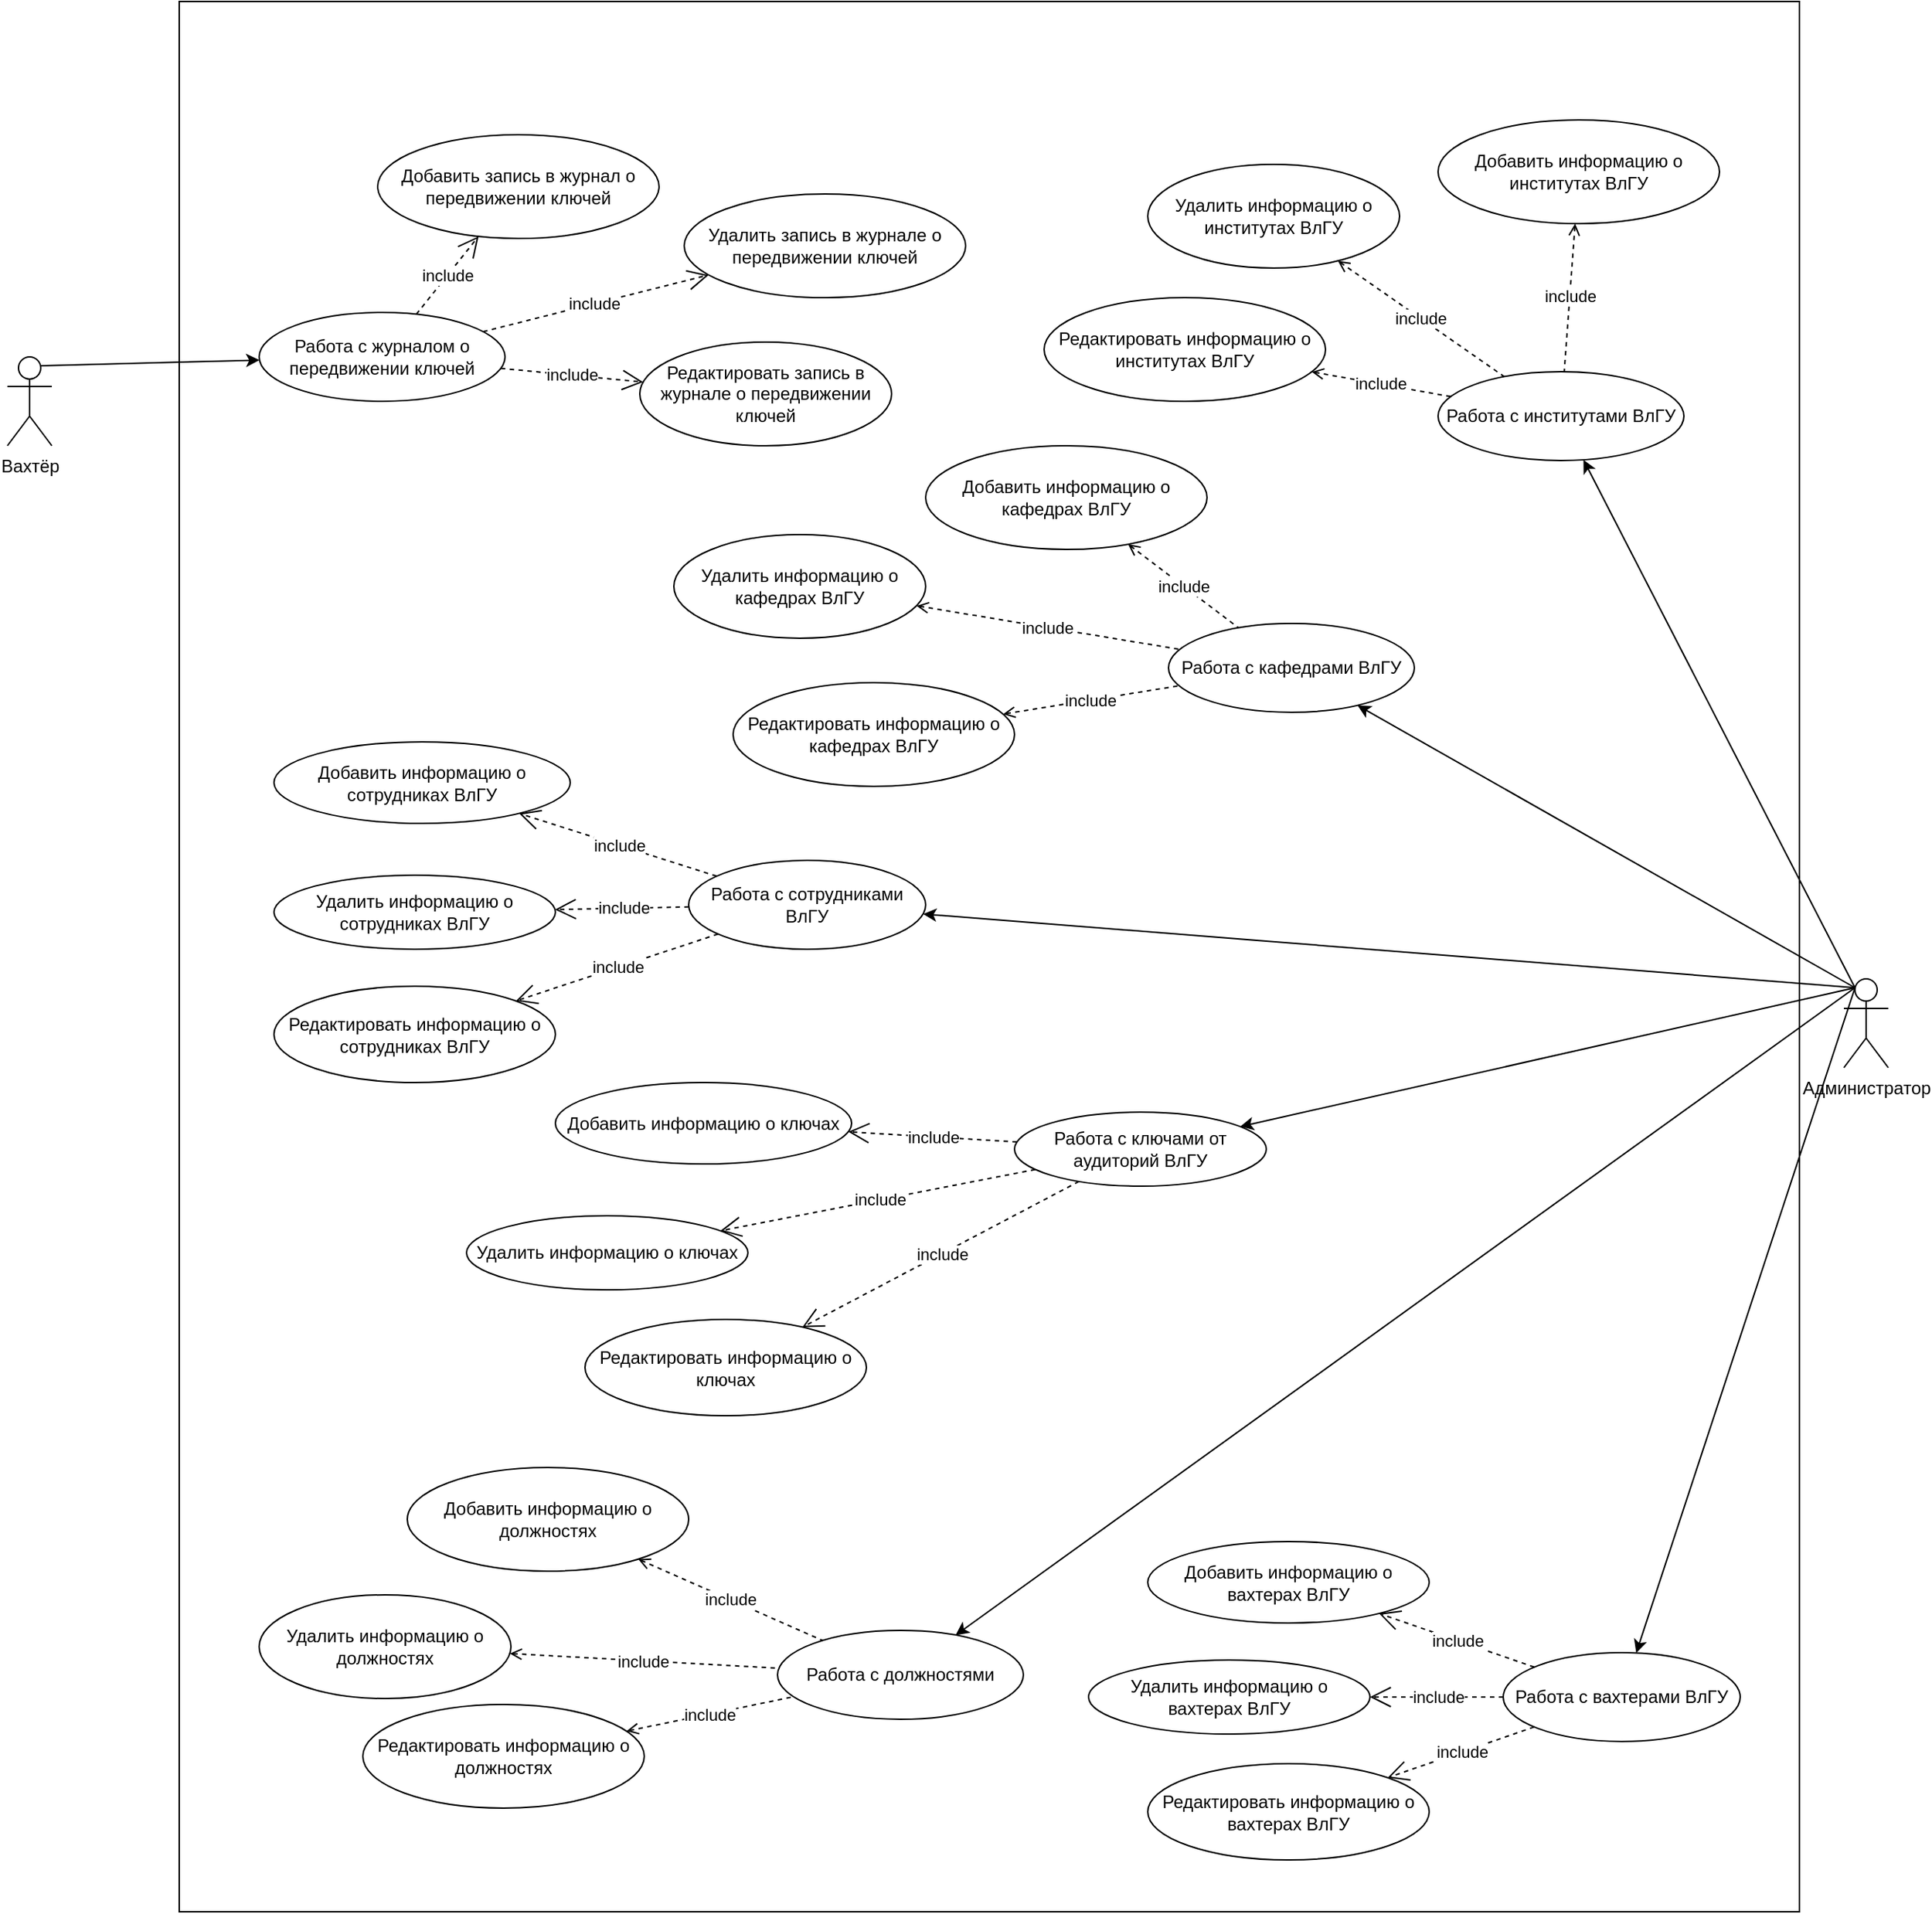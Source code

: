 <mxfile version="22.0.2" type="device">
  <diagram name="Страница — 1" id="c3Ib06PqW2cd4hRViBK4">
    <mxGraphModel dx="1668" dy="965" grid="1" gridSize="10" guides="1" tooltips="1" connect="1" arrows="1" fold="1" page="1" pageScale="1" pageWidth="827" pageHeight="1169" math="0" shadow="0">
      <root>
        <mxCell id="0" />
        <mxCell id="1" parent="0" />
        <mxCell id="t9oWjJF-gBKutY8o14O9-1" value="" style="rounded=0;whiteSpace=wrap;html=1;" parent="1" vertex="1">
          <mxGeometry x="296" y="40" width="1094" height="1290" as="geometry" />
        </mxCell>
        <mxCell id="t9oWjJF-gBKutY8o14O9-18" style="rounded=0;orthogonalLoop=1;jettySize=auto;html=1;exitX=0.75;exitY=0.1;exitDx=0;exitDy=0;exitPerimeter=0;" parent="1" source="t9oWjJF-gBKutY8o14O9-2" target="t9oWjJF-gBKutY8o14O9-16" edge="1">
          <mxGeometry relative="1" as="geometry" />
        </mxCell>
        <mxCell id="t9oWjJF-gBKutY8o14O9-2" value="Вахтёр" style="shape=umlActor;verticalLabelPosition=bottom;verticalAlign=top;html=1;outlineConnect=0;" parent="1" vertex="1">
          <mxGeometry x="180" y="280" width="30" height="60" as="geometry" />
        </mxCell>
        <mxCell id="t9oWjJF-gBKutY8o14O9-12" style="rounded=0;orthogonalLoop=1;jettySize=auto;html=1;exitX=0.25;exitY=0.1;exitDx=0;exitDy=0;exitPerimeter=0;" parent="1" source="t9oWjJF-gBKutY8o14O9-3" target="t9oWjJF-gBKutY8o14O9-10" edge="1">
          <mxGeometry relative="1" as="geometry" />
        </mxCell>
        <mxCell id="t9oWjJF-gBKutY8o14O9-13" style="rounded=0;orthogonalLoop=1;jettySize=auto;html=1;exitX=0.25;exitY=0.1;exitDx=0;exitDy=0;exitPerimeter=0;" parent="1" source="t9oWjJF-gBKutY8o14O9-3" target="t9oWjJF-gBKutY8o14O9-11" edge="1">
          <mxGeometry relative="1" as="geometry" />
        </mxCell>
        <mxCell id="t9oWjJF-gBKutY8o14O9-15" style="rounded=0;orthogonalLoop=1;jettySize=auto;html=1;exitX=0.25;exitY=0.1;exitDx=0;exitDy=0;exitPerimeter=0;" parent="1" source="t9oWjJF-gBKutY8o14O9-3" target="t9oWjJF-gBKutY8o14O9-25" edge="1">
          <mxGeometry relative="1" as="geometry">
            <mxPoint x="1070.992" y="486.086" as="targetPoint" />
          </mxGeometry>
        </mxCell>
        <mxCell id="t9oWjJF-gBKutY8o14O9-3" value="Администратор" style="shape=umlActor;verticalLabelPosition=bottom;verticalAlign=top;html=1;outlineConnect=0;" parent="1" vertex="1">
          <mxGeometry x="1420" y="700" width="30" height="60" as="geometry" />
        </mxCell>
        <mxCell id="t9oWjJF-gBKutY8o14O9-9" value="Редактировать запись в журнале о передвижении ключей" style="ellipse;whiteSpace=wrap;html=1;" parent="1" vertex="1">
          <mxGeometry x="607" y="270" width="170" height="70" as="geometry" />
        </mxCell>
        <mxCell id="t9oWjJF-gBKutY8o14O9-10" value="Работа с сотрудниками ВлГУ" style="ellipse;whiteSpace=wrap;html=1;" parent="1" vertex="1">
          <mxGeometry x="640" y="620" width="160" height="60" as="geometry" />
        </mxCell>
        <mxCell id="t9oWjJF-gBKutY8o14O9-11" value="Работа с ключами от аудиторий ВлГУ" style="ellipse;whiteSpace=wrap;html=1;" parent="1" vertex="1">
          <mxGeometry x="860" y="790" width="170" height="50" as="geometry" />
        </mxCell>
        <mxCell id="t9oWjJF-gBKutY8o14O9-16" value="Работа с журналом о передвижении ключей" style="ellipse;whiteSpace=wrap;html=1;" parent="1" vertex="1">
          <mxGeometry x="350" y="250" width="166" height="60" as="geometry" />
        </mxCell>
        <mxCell id="t9oWjJF-gBKutY8o14O9-20" value="Добавить запись в журнал о передвижении ключей" style="ellipse;whiteSpace=wrap;html=1;" parent="1" vertex="1">
          <mxGeometry x="430" y="130" width="190" height="70" as="geometry" />
        </mxCell>
        <mxCell id="t9oWjJF-gBKutY8o14O9-21" value="include" style="endArrow=open;endSize=12;dashed=1;html=1;rounded=0;" parent="1" source="t9oWjJF-gBKutY8o14O9-16" target="t9oWjJF-gBKutY8o14O9-20" edge="1">
          <mxGeometry x="-0.01" width="160" relative="1" as="geometry">
            <mxPoint x="551" y="343" as="sourcePoint" />
            <mxPoint x="640" y="440" as="targetPoint" />
            <mxPoint as="offset" />
          </mxGeometry>
        </mxCell>
        <mxCell id="t9oWjJF-gBKutY8o14O9-22" value="include" style="endArrow=open;endSize=12;dashed=1;html=1;rounded=0;" parent="1" source="t9oWjJF-gBKutY8o14O9-16" target="t9oWjJF-gBKutY8o14O9-9" edge="1">
          <mxGeometry x="-0.01" width="160" relative="1" as="geometry">
            <mxPoint x="680" y="391" as="sourcePoint" />
            <mxPoint x="736" y="328" as="targetPoint" />
            <mxPoint as="offset" />
          </mxGeometry>
        </mxCell>
        <mxCell id="t9oWjJF-gBKutY8o14O9-23" value="Удалить запись в журнале о передвижении ключей" style="ellipse;whiteSpace=wrap;html=1;" parent="1" vertex="1">
          <mxGeometry x="637" y="170" width="190" height="70" as="geometry" />
        </mxCell>
        <mxCell id="t9oWjJF-gBKutY8o14O9-24" value="include" style="endArrow=open;endSize=12;dashed=1;html=1;rounded=0;" parent="1" source="t9oWjJF-gBKutY8o14O9-16" target="t9oWjJF-gBKutY8o14O9-23" edge="1">
          <mxGeometry x="-0.01" width="160" relative="1" as="geometry">
            <mxPoint x="680" y="391" as="sourcePoint" />
            <mxPoint x="736" y="328" as="targetPoint" />
            <mxPoint as="offset" />
          </mxGeometry>
        </mxCell>
        <mxCell id="t9oWjJF-gBKutY8o14O9-25" value="Работа с институтами ВлГУ" style="ellipse;whiteSpace=wrap;html=1;" parent="1" vertex="1">
          <mxGeometry x="1146" y="290" width="166" height="60" as="geometry" />
        </mxCell>
        <mxCell id="t9oWjJF-gBKutY8o14O9-26" value="Редактировать информацию о ключах" style="ellipse;whiteSpace=wrap;html=1;" parent="1" vertex="1">
          <mxGeometry x="570" y="930" width="190" height="65" as="geometry" />
        </mxCell>
        <mxCell id="t9oWjJF-gBKutY8o14O9-27" value="Добавить информацию&amp;nbsp;о ключах" style="ellipse;whiteSpace=wrap;html=1;" parent="1" vertex="1">
          <mxGeometry x="550" y="770" width="200" height="55" as="geometry" />
        </mxCell>
        <mxCell id="t9oWjJF-gBKutY8o14O9-28" value="include" style="endArrow=open;endSize=12;dashed=1;html=1;rounded=0;" parent="1" source="t9oWjJF-gBKutY8o14O9-11" target="t9oWjJF-gBKutY8o14O9-27" edge="1">
          <mxGeometry x="-0.01" width="160" relative="1" as="geometry">
            <mxPoint x="634" y="466" as="sourcePoint" />
            <mxPoint x="620" y="675" as="targetPoint" />
            <mxPoint as="offset" />
          </mxGeometry>
        </mxCell>
        <mxCell id="t9oWjJF-gBKutY8o14O9-29" value="include" style="endArrow=open;endSize=12;dashed=1;html=1;rounded=0;" parent="1" source="t9oWjJF-gBKutY8o14O9-11" target="t9oWjJF-gBKutY8o14O9-26" edge="1">
          <mxGeometry x="-0.01" width="160" relative="1" as="geometry">
            <mxPoint x="681" y="513" as="sourcePoint" />
            <mxPoint x="716" y="563" as="targetPoint" />
            <mxPoint as="offset" />
          </mxGeometry>
        </mxCell>
        <mxCell id="t9oWjJF-gBKutY8o14O9-30" value="Удалить информацию&amp;nbsp;о ключах" style="ellipse;whiteSpace=wrap;html=1;" parent="1" vertex="1">
          <mxGeometry x="490" y="860" width="190" height="50" as="geometry" />
        </mxCell>
        <mxCell id="t9oWjJF-gBKutY8o14O9-31" value="include" style="endArrow=open;endSize=12;dashed=1;html=1;rounded=0;" parent="1" source="t9oWjJF-gBKutY8o14O9-11" target="t9oWjJF-gBKutY8o14O9-30" edge="1">
          <mxGeometry x="-0.01" width="160" relative="1" as="geometry">
            <mxPoint x="688" y="481" as="sourcePoint" />
            <mxPoint x="716" y="563" as="targetPoint" />
            <mxPoint as="offset" />
          </mxGeometry>
        </mxCell>
        <mxCell id="t9oWjJF-gBKutY8o14O9-32" value="Редактировать информацию о сотрудниках ВлГУ" style="ellipse;whiteSpace=wrap;html=1;" parent="1" vertex="1">
          <mxGeometry x="360" y="705" width="190" height="65" as="geometry" />
        </mxCell>
        <mxCell id="t9oWjJF-gBKutY8o14O9-33" value="Добавить информацию&amp;nbsp;о сотрудниках ВлГУ" style="ellipse;whiteSpace=wrap;html=1;" parent="1" vertex="1">
          <mxGeometry x="360" y="540" width="200" height="55" as="geometry" />
        </mxCell>
        <mxCell id="t9oWjJF-gBKutY8o14O9-34" value="include" style="endArrow=open;endSize=12;dashed=1;html=1;rounded=0;" parent="1" source="t9oWjJF-gBKutY8o14O9-10" target="t9oWjJF-gBKutY8o14O9-33" edge="1">
          <mxGeometry x="-0.01" width="160" relative="1" as="geometry">
            <mxPoint x="878" y="503" as="sourcePoint" />
            <mxPoint x="483" y="445" as="targetPoint" />
            <mxPoint as="offset" />
          </mxGeometry>
        </mxCell>
        <mxCell id="t9oWjJF-gBKutY8o14O9-35" value="include" style="endArrow=open;endSize=12;dashed=1;html=1;rounded=0;" parent="1" source="t9oWjJF-gBKutY8o14O9-10" target="t9oWjJF-gBKutY8o14O9-32" edge="1">
          <mxGeometry x="-0.01" width="160" relative="1" as="geometry">
            <mxPoint x="853" y="542" as="sourcePoint" />
            <mxPoint x="579" y="333" as="targetPoint" />
            <mxPoint as="offset" />
          </mxGeometry>
        </mxCell>
        <mxCell id="t9oWjJF-gBKutY8o14O9-36" value="Удалить информацию&amp;nbsp;о сотрудниках ВлГУ" style="ellipse;whiteSpace=wrap;html=1;" parent="1" vertex="1">
          <mxGeometry x="360" y="630" width="190" height="50" as="geometry" />
        </mxCell>
        <mxCell id="t9oWjJF-gBKutY8o14O9-37" value="include" style="endArrow=open;endSize=12;dashed=1;html=1;rounded=0;" parent="1" source="t9oWjJF-gBKutY8o14O9-10" target="t9oWjJF-gBKutY8o14O9-36" edge="1">
          <mxGeometry x="-0.01" width="160" relative="1" as="geometry">
            <mxPoint x="834" y="520" as="sourcePoint" />
            <mxPoint x="579" y="333" as="targetPoint" />
            <mxPoint as="offset" />
          </mxGeometry>
        </mxCell>
        <mxCell id="t9oWjJF-gBKutY8o14O9-40" value="Удалить информацию&amp;nbsp;о институтах ВлГУ" style="ellipse;whiteSpace=wrap;html=1;" parent="1" vertex="1">
          <mxGeometry x="950" y="150" width="170" height="70" as="geometry" />
        </mxCell>
        <mxCell id="t9oWjJF-gBKutY8o14O9-41" value="Редактировать информацию о институтах&amp;nbsp;ВлГУ" style="ellipse;whiteSpace=wrap;html=1;" parent="1" vertex="1">
          <mxGeometry x="880" y="240" width="190" height="70" as="geometry" />
        </mxCell>
        <mxCell id="t9oWjJF-gBKutY8o14O9-44" value="Добавить информацию&amp;nbsp;о институтах ВлГУ" style="ellipse;whiteSpace=wrap;html=1;" parent="1" vertex="1">
          <mxGeometry x="1146" y="120" width="190" height="70" as="geometry" />
        </mxCell>
        <mxCell id="t9oWjJF-gBKutY8o14O9-50" value="include" style="endArrow=none;endSize=12;dashed=1;html=1;rounded=0;startArrow=open;startFill=0;endFill=0;" parent="1" source="t9oWjJF-gBKutY8o14O9-41" target="t9oWjJF-gBKutY8o14O9-25" edge="1">
          <mxGeometry x="-0.01" width="160" relative="1" as="geometry">
            <mxPoint x="1043" y="431" as="sourcePoint" />
            <mxPoint x="1139" y="413" as="targetPoint" />
            <mxPoint as="offset" />
          </mxGeometry>
        </mxCell>
        <mxCell id="t9oWjJF-gBKutY8o14O9-51" value="include" style="endArrow=none;endSize=12;dashed=1;html=1;rounded=0;startArrow=open;startFill=0;endFill=0;" parent="1" source="t9oWjJF-gBKutY8o14O9-40" target="t9oWjJF-gBKutY8o14O9-25" edge="1">
          <mxGeometry x="-0.01" width="160" relative="1" as="geometry">
            <mxPoint x="1052" y="356" as="sourcePoint" />
            <mxPoint x="1147" y="382" as="targetPoint" />
            <mxPoint as="offset" />
          </mxGeometry>
        </mxCell>
        <mxCell id="t9oWjJF-gBKutY8o14O9-52" value="include" style="endArrow=none;endSize=12;dashed=1;html=1;rounded=0;startArrow=open;startFill=0;endFill=0;" parent="1" source="t9oWjJF-gBKutY8o14O9-44" target="t9oWjJF-gBKutY8o14O9-25" edge="1">
          <mxGeometry x="-0.01" width="160" relative="1" as="geometry">
            <mxPoint x="1055" y="266" as="sourcePoint" />
            <mxPoint x="1180" y="372" as="targetPoint" />
            <mxPoint as="offset" />
          </mxGeometry>
        </mxCell>
        <mxCell id="wtLvhD4wT0ucbI8I0_Iq-9" style="rounded=0;orthogonalLoop=1;jettySize=auto;html=1;exitX=0.25;exitY=0.1;exitDx=0;exitDy=0;exitPerimeter=0;" edge="1" parent="1" target="wtLvhD4wT0ucbI8I0_Iq-10" source="t9oWjJF-gBKutY8o14O9-3">
          <mxGeometry relative="1" as="geometry">
            <mxPoint x="930.992" y="606.086" as="targetPoint" />
            <mxPoint x="1265" y="636" as="sourcePoint" />
          </mxGeometry>
        </mxCell>
        <mxCell id="wtLvhD4wT0ucbI8I0_Iq-10" value="Работа с кафедрами ВлГУ" style="ellipse;whiteSpace=wrap;html=1;" vertex="1" parent="1">
          <mxGeometry x="964" y="460" width="166" height="60" as="geometry" />
        </mxCell>
        <mxCell id="wtLvhD4wT0ucbI8I0_Iq-11" value="Удалить информацию&amp;nbsp;о кафедрах&amp;nbsp;ВлГУ" style="ellipse;whiteSpace=wrap;html=1;" vertex="1" parent="1">
          <mxGeometry x="630" y="400" width="170" height="70" as="geometry" />
        </mxCell>
        <mxCell id="wtLvhD4wT0ucbI8I0_Iq-12" value="Редактировать информацию о кафедрах&amp;nbsp;ВлГУ" style="ellipse;whiteSpace=wrap;html=1;" vertex="1" parent="1">
          <mxGeometry x="670" y="500" width="190" height="70" as="geometry" />
        </mxCell>
        <mxCell id="wtLvhD4wT0ucbI8I0_Iq-13" value="Добавить информацию&amp;nbsp;о кафедрах ВлГУ" style="ellipse;whiteSpace=wrap;html=1;" vertex="1" parent="1">
          <mxGeometry x="800" y="340" width="190" height="70" as="geometry" />
        </mxCell>
        <mxCell id="wtLvhD4wT0ucbI8I0_Iq-14" value="include" style="endArrow=none;endSize=12;dashed=1;html=1;rounded=0;startArrow=open;startFill=0;endFill=0;" edge="1" parent="1" source="wtLvhD4wT0ucbI8I0_Iq-12" target="wtLvhD4wT0ucbI8I0_Iq-10">
          <mxGeometry x="-0.01" width="160" relative="1" as="geometry">
            <mxPoint x="903" y="551" as="sourcePoint" />
            <mxPoint x="999" y="533" as="targetPoint" />
            <mxPoint as="offset" />
          </mxGeometry>
        </mxCell>
        <mxCell id="wtLvhD4wT0ucbI8I0_Iq-15" value="include" style="endArrow=none;endSize=12;dashed=1;html=1;rounded=0;startArrow=open;startFill=0;endFill=0;" edge="1" parent="1" source="wtLvhD4wT0ucbI8I0_Iq-11" target="wtLvhD4wT0ucbI8I0_Iq-10">
          <mxGeometry x="-0.01" width="160" relative="1" as="geometry">
            <mxPoint x="912" y="476" as="sourcePoint" />
            <mxPoint x="1007" y="502" as="targetPoint" />
            <mxPoint as="offset" />
          </mxGeometry>
        </mxCell>
        <mxCell id="wtLvhD4wT0ucbI8I0_Iq-16" value="include" style="endArrow=none;endSize=12;dashed=1;html=1;rounded=0;startArrow=open;startFill=0;endFill=0;" edge="1" parent="1" source="wtLvhD4wT0ucbI8I0_Iq-13" target="wtLvhD4wT0ucbI8I0_Iq-10">
          <mxGeometry x="-0.01" width="160" relative="1" as="geometry">
            <mxPoint x="915" y="386" as="sourcePoint" />
            <mxPoint x="1040" y="492" as="targetPoint" />
            <mxPoint as="offset" />
          </mxGeometry>
        </mxCell>
        <mxCell id="wtLvhD4wT0ucbI8I0_Iq-17" style="rounded=0;orthogonalLoop=1;jettySize=auto;html=1;exitX=0.25;exitY=0.1;exitDx=0;exitDy=0;exitPerimeter=0;" edge="1" parent="1" target="wtLvhD4wT0ucbI8I0_Iq-18" source="t9oWjJF-gBKutY8o14O9-3">
          <mxGeometry relative="1" as="geometry">
            <mxPoint x="1130.992" y="1256.086" as="targetPoint" />
            <mxPoint x="1605" y="1166" as="sourcePoint" />
          </mxGeometry>
        </mxCell>
        <mxCell id="wtLvhD4wT0ucbI8I0_Iq-18" value="Работа с должностями" style="ellipse;whiteSpace=wrap;html=1;" vertex="1" parent="1">
          <mxGeometry x="700" y="1140" width="166" height="60" as="geometry" />
        </mxCell>
        <mxCell id="wtLvhD4wT0ucbI8I0_Iq-19" value="Удалить информацию&amp;nbsp;о должностях" style="ellipse;whiteSpace=wrap;html=1;" vertex="1" parent="1">
          <mxGeometry x="350" y="1116" width="170" height="70" as="geometry" />
        </mxCell>
        <mxCell id="wtLvhD4wT0ucbI8I0_Iq-20" value="Редактировать информацию о должностях" style="ellipse;whiteSpace=wrap;html=1;" vertex="1" parent="1">
          <mxGeometry x="420" y="1190" width="190" height="70" as="geometry" />
        </mxCell>
        <mxCell id="wtLvhD4wT0ucbI8I0_Iq-21" value="Добавить информацию&amp;nbsp;о должностях" style="ellipse;whiteSpace=wrap;html=1;" vertex="1" parent="1">
          <mxGeometry x="450" y="1030" width="190" height="70" as="geometry" />
        </mxCell>
        <mxCell id="wtLvhD4wT0ucbI8I0_Iq-22" value="include" style="endArrow=none;endSize=12;dashed=1;html=1;rounded=0;startArrow=open;startFill=0;endFill=0;" edge="1" parent="1" source="wtLvhD4wT0ucbI8I0_Iq-20" target="wtLvhD4wT0ucbI8I0_Iq-18">
          <mxGeometry x="-0.01" width="160" relative="1" as="geometry">
            <mxPoint x="1103" y="1201" as="sourcePoint" />
            <mxPoint x="1199" y="1183" as="targetPoint" />
            <mxPoint as="offset" />
          </mxGeometry>
        </mxCell>
        <mxCell id="wtLvhD4wT0ucbI8I0_Iq-23" value="include" style="endArrow=none;endSize=12;dashed=1;html=1;rounded=0;startArrow=open;startFill=0;endFill=0;" edge="1" parent="1" source="wtLvhD4wT0ucbI8I0_Iq-19" target="wtLvhD4wT0ucbI8I0_Iq-18">
          <mxGeometry x="-0.01" width="160" relative="1" as="geometry">
            <mxPoint x="1112" y="1126" as="sourcePoint" />
            <mxPoint x="1207" y="1152" as="targetPoint" />
            <mxPoint as="offset" />
          </mxGeometry>
        </mxCell>
        <mxCell id="wtLvhD4wT0ucbI8I0_Iq-24" value="include" style="endArrow=none;endSize=12;dashed=1;html=1;rounded=0;startArrow=open;startFill=0;endFill=0;" edge="1" parent="1" source="wtLvhD4wT0ucbI8I0_Iq-21" target="wtLvhD4wT0ucbI8I0_Iq-18">
          <mxGeometry x="-0.01" width="160" relative="1" as="geometry">
            <mxPoint x="1115" y="1036" as="sourcePoint" />
            <mxPoint x="1240" y="1142" as="targetPoint" />
            <mxPoint as="offset" />
          </mxGeometry>
        </mxCell>
        <mxCell id="wtLvhD4wT0ucbI8I0_Iq-27" style="rounded=0;orthogonalLoop=1;jettySize=auto;html=1;exitX=0.25;exitY=0.1;exitDx=0;exitDy=0;exitPerimeter=0;" edge="1" parent="1" target="wtLvhD4wT0ucbI8I0_Iq-28" source="t9oWjJF-gBKutY8o14O9-3">
          <mxGeometry relative="1" as="geometry">
            <mxPoint x="2058" y="1226" as="sourcePoint" />
          </mxGeometry>
        </mxCell>
        <mxCell id="wtLvhD4wT0ucbI8I0_Iq-28" value="Работа с вахтерами ВлГУ" style="ellipse;whiteSpace=wrap;html=1;" vertex="1" parent="1">
          <mxGeometry x="1190" y="1155" width="160" height="60" as="geometry" />
        </mxCell>
        <mxCell id="wtLvhD4wT0ucbI8I0_Iq-29" value="Редактировать информацию о вахтерах&amp;nbsp;ВлГУ" style="ellipse;whiteSpace=wrap;html=1;" vertex="1" parent="1">
          <mxGeometry x="950" y="1230" width="190" height="65" as="geometry" />
        </mxCell>
        <mxCell id="wtLvhD4wT0ucbI8I0_Iq-30" value="Добавить информацию&amp;nbsp;о вахтерах ВлГУ" style="ellipse;whiteSpace=wrap;html=1;" vertex="1" parent="1">
          <mxGeometry x="950" y="1080" width="190" height="55" as="geometry" />
        </mxCell>
        <mxCell id="wtLvhD4wT0ucbI8I0_Iq-31" value="include" style="endArrow=open;endSize=12;dashed=1;html=1;rounded=0;" edge="1" parent="1" source="wtLvhD4wT0ucbI8I0_Iq-28" target="wtLvhD4wT0ucbI8I0_Iq-30">
          <mxGeometry x="-0.01" width="160" relative="1" as="geometry">
            <mxPoint x="1508" y="1023" as="sourcePoint" />
            <mxPoint x="1113" y="965" as="targetPoint" />
            <mxPoint as="offset" />
          </mxGeometry>
        </mxCell>
        <mxCell id="wtLvhD4wT0ucbI8I0_Iq-32" value="include" style="endArrow=open;endSize=12;dashed=1;html=1;rounded=0;" edge="1" parent="1" source="wtLvhD4wT0ucbI8I0_Iq-28" target="wtLvhD4wT0ucbI8I0_Iq-29">
          <mxGeometry x="-0.01" width="160" relative="1" as="geometry">
            <mxPoint x="1483" y="1062" as="sourcePoint" />
            <mxPoint x="1209" y="853" as="targetPoint" />
            <mxPoint as="offset" />
          </mxGeometry>
        </mxCell>
        <mxCell id="wtLvhD4wT0ucbI8I0_Iq-33" value="Удалить информацию&amp;nbsp;о вахтерах&amp;nbsp;ВлГУ" style="ellipse;whiteSpace=wrap;html=1;" vertex="1" parent="1">
          <mxGeometry x="910" y="1160" width="190" height="50" as="geometry" />
        </mxCell>
        <mxCell id="wtLvhD4wT0ucbI8I0_Iq-34" value="include" style="endArrow=open;endSize=12;dashed=1;html=1;rounded=0;" edge="1" parent="1" source="wtLvhD4wT0ucbI8I0_Iq-28" target="wtLvhD4wT0ucbI8I0_Iq-33">
          <mxGeometry x="-0.01" width="160" relative="1" as="geometry">
            <mxPoint x="1464" y="1040" as="sourcePoint" />
            <mxPoint x="1209" y="853" as="targetPoint" />
            <mxPoint as="offset" />
          </mxGeometry>
        </mxCell>
      </root>
    </mxGraphModel>
  </diagram>
</mxfile>
